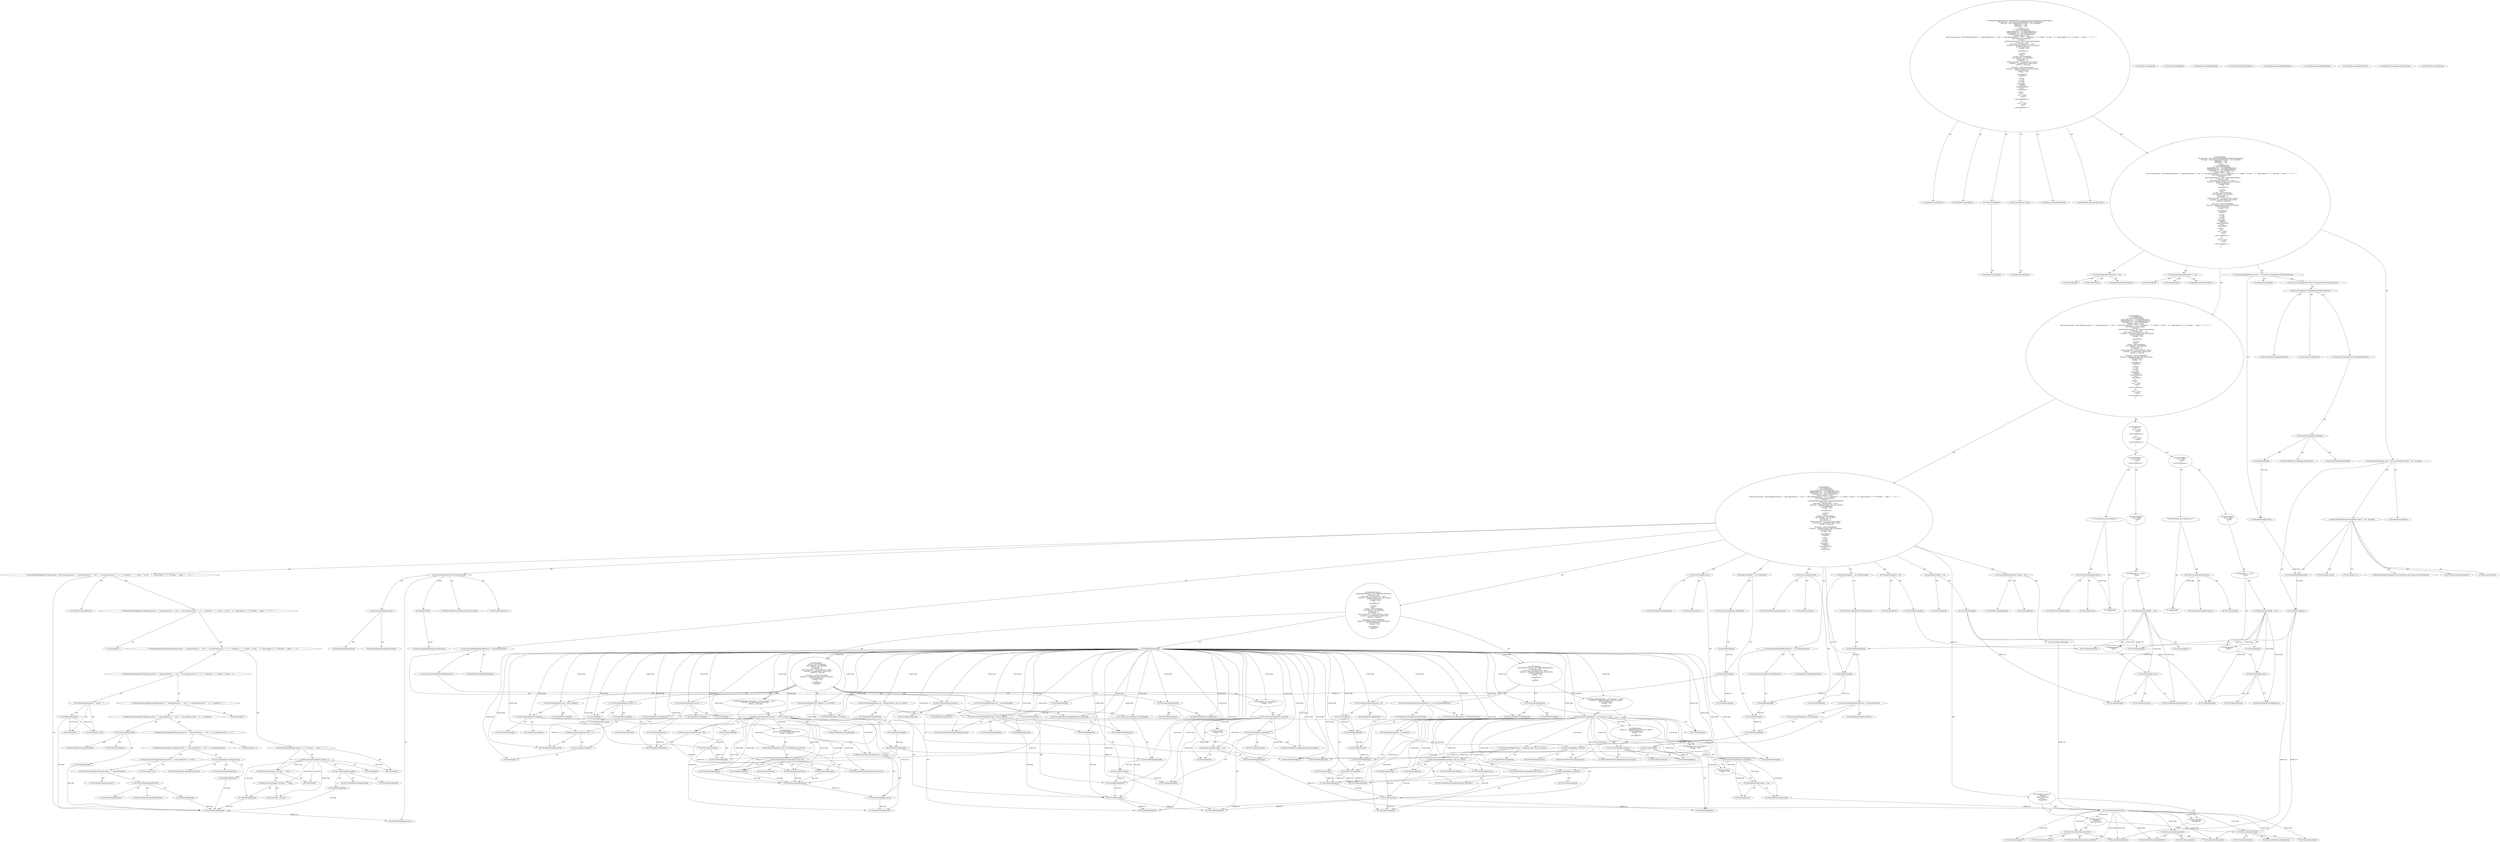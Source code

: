 digraph "doReplace#?,File,int" {
0 [label="2:CtTypeReferenceImpl@void" shape=ellipse]
1 [label="2:CtVirtualElement@doReplace" shape=ellipse]
2 [label="2:CtParameterImpl@File f" shape=ellipse]
3 [label="2:CtTypeReferenceImpl@File" shape=ellipse]
4 [label="2:CtParameterImpl@int options" shape=ellipse]
5 [label="2:CtTypeReferenceImpl@int" shape=ellipse]
6 [label="2:CtTypeReferenceImpl@IOException" shape=ellipse]
7 [label="2:CtTypeReferenceImpl@TaskException" shape=ellipse]
8 [label="3:CtTypeReferenceImpl@File" shape=ellipse]
9 [label="3:CtTypeReferenceImpl@File" shape=ellipse]
10 [label="3:CtExecutableReferenceImpl@getParent()" shape=ellipse]
11 [label="3:CtVirtualElement@getParent" shape=ellipse]
12 [label="3:CtTypeReferenceImpl@File" shape=ellipse]
13 [label="3:CtExecutableReferenceImpl@getAbsolutePath()" shape=ellipse]
14 [label="3:CtVirtualElement@getAbsolutePath" shape=ellipse]
15 [label="3:CtVariableReadImpl@f" shape=ellipse]
16 [label="3:CtInvocationImpl@f.getAbsolutePath()" shape=ellipse]
17 [label="3:CtConstructorCallImpl@new File(f.getAbsolutePath())" shape=ellipse]
18 [label="3:CtInvocationImpl@new File(f.getAbsolutePath()).getParent()" shape=ellipse]
19 [label="3:CtConstructorCallImpl@new File(new File(f.getAbsolutePath()).getParent())" shape=ellipse]
20 [label="3:CtVirtualElement@parentDir" shape=ellipse]
21 [label="3:CtLocalVariableImpl@File parentDir = new File(new File(f.getAbsolutePath()).getParent())" shape=ellipse]
22 [label="4:CtTypeReferenceImpl@File" shape=ellipse]
23 [label="4:CtExecutableReferenceImpl@createTempFile(java.lang.String,java.lang.String,File)" shape=ellipse]
24 [label="4:CtVirtualElement@createTempFile" shape=ellipse]
25 [label="4:CtTypeAccessImpl@File" shape=ellipse]
26 [label="4:CtLiteralImpl@\"replace\"" shape=ellipse]
27 [label="4:CtLiteralImpl@\".txt\"" shape=ellipse]
28 [label="4:CtVariableReadImpl@parentDir" shape=ellipse]
29 [label="4:CtInvocationImpl@File.createTempFile(\"replace\", \".txt\", parentDir)" shape=ellipse]
30 [label="4:CtVirtualElement@temp" shape=ellipse]
31 [label="4:CtLocalVariableImpl@File temp = File.createTempFile(\"replace\", \".txt\", parentDir)" shape=ellipse]
32 [label="5:CtTypeReferenceImpl@FileReader" shape=ellipse]
33 [label="5:CtLiteralImpl@null" shape=ellipse]
34 [label="5:CtVirtualElement@r" shape=ellipse]
35 [label="5:CtLocalVariableImpl@FileReader r = null" shape=ellipse]
36 [label="6:CtTypeReferenceImpl@FileWriter" shape=ellipse]
37 [label="6:CtLiteralImpl@null" shape=ellipse]
38 [label="6:CtVirtualElement@w" shape=ellipse]
39 [label="6:CtLocalVariableImpl@FileWriter w = null" shape=ellipse]
40 [label="8:CtVariableWriteImpl@r" shape=ellipse]
41 [label="8:CtTypeReferenceImpl@FileReader" shape=ellipse]
42 [label="8:CtVariableReadImpl@f" shape=ellipse]
43 [label="8:CtConstructorCallImpl@new FileReader(f)" shape=ellipse]
44 [label="8:CtAssignmentImpl@r = new FileReader(f)" shape=ellipse]
45 [label="9:CtVariableWriteImpl@w" shape=ellipse]
46 [label="9:CtTypeReferenceImpl@FileWriter" shape=ellipse]
47 [label="9:CtVariableReadImpl@temp" shape=ellipse]
48 [label="9:CtConstructorCallImpl@new FileWriter(temp)" shape=ellipse]
49 [label="9:CtAssignmentImpl@w = new FileWriter(temp)" shape=ellipse]
50 [label="10:CtTypeReferenceImpl@BufferedReader" shape=ellipse]
51 [label="10:CtTypeReferenceImpl@BufferedReader" shape=ellipse]
52 [label="10:CtVariableReadImpl@r" shape=ellipse]
53 [label="10:CtConstructorCallImpl@new BufferedReader(r)" shape=ellipse]
54 [label="10:CtVirtualElement@br" shape=ellipse]
55 [label="10:CtLocalVariableImpl@BufferedReader br = new BufferedReader(r)" shape=ellipse]
56 [label="11:CtTypeReferenceImpl@BufferedWriter" shape=ellipse]
57 [label="11:CtTypeReferenceImpl@BufferedWriter" shape=ellipse]
58 [label="11:CtVariableReadImpl@w" shape=ellipse]
59 [label="11:CtConstructorCallImpl@new BufferedWriter(w)" shape=ellipse]
60 [label="11:CtVirtualElement@bw" shape=ellipse]
61 [label="11:CtLocalVariableImpl@BufferedWriter bw = new BufferedWriter(w)" shape=ellipse]
62 [label="12:CtTypeReferenceImpl@PrintWriter" shape=ellipse]
63 [label="12:CtTypeReferenceImpl@PrintWriter" shape=ellipse]
64 [label="12:CtVariableReadImpl@bw" shape=ellipse]
65 [label="12:CtConstructorCallImpl@new PrintWriter(bw)" shape=ellipse]
66 [label="12:CtVirtualElement@pw" shape=ellipse]
67 [label="12:CtLocalVariableImpl@PrintWriter pw = new PrintWriter(bw)" shape=ellipse]
68 [label="13:CtTypeReferenceImpl@boolean" shape=ellipse]
69 [label="13:CtLiteralImpl@false" shape=ellipse]
70 [label="13:CtVirtualElement@changes" shape=ellipse]
71 [label="13:CtLocalVariableImpl@boolean changes = false" shape=ellipse]
72 [label="14:CtTypeReferenceImpl@String" shape=ellipse]
73 [label="15:CtLiteralImpl@\"Replacing pattern '\"" shape=ellipse]
74 [label="15:CtExecutableReferenceImpl@getPattern()" shape=ellipse]
75 [label="15:CtVirtualElement@getPattern" shape=ellipse]
76 [label="15:CtFieldReadImpl@regex" shape=ellipse]
77 [label="15:CtInvocationImpl@regex.getPattern()" shape=ellipse]
78 [label="15:CtBinaryOperatorImpl@(\"Replacing pattern '\" + regex.getPattern())" shape=ellipse]
79 [label="15:CtLiteralImpl@\"' with '\"" shape=ellipse]
80 [label="15:CtBinaryOperatorImpl@((\"Replacing pattern '\" + regex.getPattern()) + \"' with '\")" shape=ellipse]
81 [label="15:CtExecutableReferenceImpl@getExpression()" shape=ellipse]
82 [label="15:CtVirtualElement@getExpression" shape=ellipse]
83 [label="15:CtFieldReadImpl@subs" shape=ellipse]
84 [label="15:CtInvocationImpl@subs.getExpression()" shape=ellipse]
85 [label="15:CtBinaryOperatorImpl@(((\"Replacing pattern '\" + regex.getPattern()) + \"' with '\") + subs.getExpression())" shape=ellipse]
86 [label="16:CtLiteralImpl@\"' in '\"" shape=ellipse]
87 [label="15:CtBinaryOperatorImpl@((((\"Replacing pattern '\" + regex.getPattern()) + \"' with '\") + subs.getExpression()) + \"' in '\")" shape=ellipse]
88 [label="17:CtExecutableReferenceImpl@getPath()" shape=ellipse]
89 [label="17:CtVirtualElement@getPath" shape=ellipse]
90 [label="17:CtVariableReadImpl@f" shape=ellipse]
91 [label="17:CtInvocationImpl@f.getPath()" shape=ellipse]
92 [label="15:CtBinaryOperatorImpl@(((((\"Replacing pattern '\" + regex.getPattern()) + \"' with '\") + subs.getExpression()) + \"' in '\") + f.getPath())" shape=ellipse]
93 [label="18:CtLiteralImpl@\"'\"" shape=ellipse]
94 [label="15:CtBinaryOperatorImpl@((((((\"Replacing pattern '\" + regex.getPattern()) + \"' with '\") + subs.getExpression()) + \"' in '\") + f.getPath()) + \"'\")" shape=ellipse]
95 [label="19:CtFieldReadImpl@byline" shape=ellipse]
96 [label="19:CtLiteralImpl@\" by line\"" shape=ellipse]
97 [label="19:CtLiteralImpl@\"\"" shape=ellipse]
98 [label="19:CtConditionalImpl@(byline ? \" by line\" : \"\")" shape=ellipse]
99 [label="15:CtBinaryOperatorImpl@(((((((\"Replacing pattern '\" + regex.getPattern()) + \"' with '\") + subs.getExpression()) + \"' in '\") + f.getPath()) + \"'\") + (byline ? \" by line\" : \"\"))" shape=ellipse]
100 [label="20:CtExecutableReferenceImpl@length()" shape=ellipse]
101 [label="20:CtVirtualElement@length" shape=ellipse]
102 [label="20:CtFieldReadImpl@flags" shape=ellipse]
103 [label="20:CtInvocationImpl@flags.length()" shape=ellipse]
104 [label="20:CtLiteralImpl@0" shape=ellipse]
105 [label="20:CtBinaryOperatorImpl@flags.length() > 0" shape=ellipse]
106 [label="20:CtLiteralImpl@\" with flags: '\"" shape=ellipse]
107 [label="20:CtFieldReadImpl@flags" shape=ellipse]
108 [label="20:CtBinaryOperatorImpl@(\" with flags: '\" + flags)" shape=ellipse]
109 [label="20:CtLiteralImpl@\"'\"" shape=ellipse]
110 [label="20:CtBinaryOperatorImpl@(\" with flags: '\" + flags) + \"'\"" shape=ellipse]
111 [label="20:CtLiteralImpl@\"\"" shape=ellipse]
112 [label="20:CtConditionalImpl@(flags.length() > 0 ? (\" with flags: '\" + flags) + \"'\" : \"\")" shape=ellipse]
113 [label="15:CtBinaryOperatorImpl@((((((((\"Replacing pattern '\" + regex.getPattern()) + \"' with '\") + subs.getExpression()) + \"' in '\") + f.getPath()) + \"'\") + (byline ? \" by line\" : \"\")) + (flags.length() > 0 ? (\" with flags: '\" + flags) + \"'\" : \"\"))" shape=ellipse]
114 [label="21:CtLiteralImpl@\".\"" shape=ellipse]
115 [label="15:CtBinaryOperatorImpl@((((((((\"Replacing pattern '\" + regex.getPattern()) + \"' with '\") + subs.getExpression()) + \"' in '\") + f.getPath()) + \"'\") + (byline ? \" by line\" : \"\")) + (flags.length() > 0 ? (\" with flags: '\" + flags) + \"'\" : \"\")) + \".\"" shape=ellipse]
116 [label="14:CtVirtualElement@message" shape=ellipse]
117 [label="14:CtLocalVariableImpl@final String message = ((((((((\"Replacing pattern '\" + regex.getPattern()) + \"' with '\") + subs.getExpression()) + \"' in '\") + f.getPath()) + \"'\") + (byline ? \" by line\" : \"\")) + (flags.length() > 0 ? (\" with flags: '\" + flags) + \"'\" : \"\")) + \".\"" shape=ellipse]
118 [label="22:CtExecutableReferenceImpl@warn(java.lang.String)" shape=ellipse]
119 [label="22:CtVirtualElement@warn" shape=ellipse]
120 [label="22:CtExecutableReferenceImpl@getContext()" shape=ellipse]
121 [label="22:CtVirtualElement@getContext" shape=ellipse]
122 [label="22:CtInvocationImpl@getContext()" shape=ellipse]
123 [label="22:CtVariableReadImpl@message" shape=ellipse]
124 [label="22:CtInvocationImpl@getContext().warn(message)" shape=ellipse]
125 [label="23:CtFieldReadImpl@byline" shape=ellipse]
126 [label="24:CtTypeReferenceImpl@LineNumberReader" shape=ellipse]
127 [label="24:CtTypeReferenceImpl@LineNumberReader" shape=ellipse]
128 [label="24:CtVariableReadImpl@br" shape=ellipse]
129 [label="24:CtConstructorCallImpl@new LineNumberReader(br)" shape=ellipse]
130 [label="24:CtVirtualElement@lnr" shape=ellipse]
131 [label="24:CtLocalVariableImpl@LineNumberReader lnr = new LineNumberReader(br)" shape=ellipse]
132 [label="25:CtTypeReferenceImpl@String" shape=ellipse]
133 [label="25:CtLiteralImpl@null" shape=ellipse]
134 [label="25:CtVirtualElement@line" shape=ellipse]
135 [label="25:CtLocalVariableImpl@String line = null" shape=ellipse]
136 [label="26:CtVariableWriteImpl@line" shape=ellipse]
137 [label="26:CtExecutableReferenceImpl@readLine()" shape=ellipse]
138 [label="26:CtVirtualElement@readLine" shape=ellipse]
139 [label="26:CtVariableReadImpl@lnr" shape=ellipse]
140 [label="26:CtInvocationImpl@lnr.readLine()" shape=ellipse]
141 [label="26:CtAssignmentImpl@(line = lnr.readLine())" shape=ellipse]
142 [label="26:CtLiteralImpl@null" shape=ellipse]
143 [label="26:CtBinaryOperatorImpl@(line = lnr.readLine()) != null" shape=ellipse]
144 [label="27:CtTypeReferenceImpl@String" shape=ellipse]
145 [label="27:CtExecutableReferenceImpl@doReplace(File,int)" shape=ellipse]
146 [label="27:CtVirtualElement@doReplace" shape=ellipse]
147 [label="27:CtFieldReadImpl@regex" shape=ellipse]
148 [label="27:CtFieldReadImpl@subs" shape=ellipse]
149 [label="27:CtVariableReadImpl@line" shape=ellipse]
150 [label="27:CtVariableReadImpl@options" shape=ellipse]
151 [label="27:CtInvocationImpl@doReplace(regex, subs, line, options)" shape=ellipse]
152 [label="27:CtVirtualElement@res" shape=ellipse]
153 [label="27:CtLocalVariableImpl@String res = doReplace(regex, subs, line, options)" shape=ellipse]
154 [label="28:CtExecutableReferenceImpl@equals(java.lang.Object)" shape=ellipse]
155 [label="28:CtVirtualElement@equals" shape=ellipse]
156 [label="28:CtVariableReadImpl@res" shape=ellipse]
157 [label="28:CtVariableReadImpl@line" shape=ellipse]
158 [label="28:CtInvocationImpl@res.equals(line)" shape=ellipse]
159 [label="28:CtUnaryOperatorImpl@!res.equals(line)" shape=ellipse]
160 [label="29:CtVariableWriteImpl@changes" shape=ellipse]
161 [label="29:CtLiteralImpl@true" shape=ellipse]
162 [label="29:CtAssignmentImpl@changes = true" shape=ellipse]
163 [label="28:CtBlockImpl@\{
    changes = true;
\}" shape=ellipse]
164 [label="28:CtIfImpl@if (!res.equals(line)) \{
    changes = true;
\}" shape=ellipse]
165 [label="31:CtExecutableReferenceImpl@println(java.lang.String)" shape=ellipse]
166 [label="31:CtVirtualElement@println" shape=ellipse]
167 [label="31:CtVariableReadImpl@pw" shape=ellipse]
168 [label="31:CtVariableReadImpl@res" shape=ellipse]
169 [label="31:CtInvocationImpl@pw.println(res)" shape=ellipse]
170 [label="26:CtBlockImpl@\{
    String res = doReplace(regex, subs, line, options);
    if (!res.equals(line)) \{
        changes = true;
    \}
    pw.println(res);
\}" shape=ellipse]
171 [label="26:CtWhileImpl@while ((line = lnr.readLine()) != null) \{
    String res = doReplace(regex, subs, line, options);
    if (!res.equals(line)) \{
        changes = true;
    \}
    pw.println(res);
\} " shape=ellipse]
172 [label="33:CtExecutableReferenceImpl@flush()" shape=ellipse]
173 [label="33:CtVirtualElement@flush" shape=ellipse]
174 [label="33:CtVariableReadImpl@pw" shape=ellipse]
175 [label="33:CtInvocationImpl@pw.flush()" shape=ellipse]
176 [label="23:CtBlockImpl@\{
    LineNumberReader lnr = new LineNumberReader(br);
    String line = null;
    while ((line = lnr.readLine()) != null) \{
        String res = doReplace(regex, subs, line, options);
        if (!res.equals(line)) \{
            changes = true;
        \}
        pw.println(res);
    \} 
    pw.flush();
\}" shape=ellipse]
177 [label="35:CtTypeReferenceImpl@int" shape=ellipse]
178 [label="35:CtExecutableReferenceImpl@length()" shape=ellipse]
179 [label="35:CtVirtualElement@length" shape=ellipse]
180 [label="35:CtVariableReadImpl@f" shape=ellipse]
181 [label="35:CtInvocationImpl@((int) (f.length()))" shape=ellipse]
182 [label="35:CtTypeReferenceImpl@int" shape=ellipse]
183 [label="35:CtVirtualElement@flen" shape=ellipse]
184 [label="35:CtLocalVariableImpl@int flen = ((int) (f.length()))" shape=ellipse]
185 [label="36:CtVirtualElement@char[]" shape=ellipse]
186 [label="36:CtArrayTypeReferenceImpl@char[]" shape=ellipse]
187 [label="36:CtNewArrayImpl@new char[flen]" shape=ellipse]
188 [label="36:CtVariableReadImpl@flen" shape=ellipse]
189 [label="36:CtVirtualElement@tmpBuf" shape=ellipse]
190 [label="36:CtLocalVariableImpl@char tmpBuf[] = new char[flen]" shape=ellipse]
191 [label="37:CtTypeReferenceImpl@int" shape=ellipse]
192 [label="37:CtLiteralImpl@0" shape=ellipse]
193 [label="37:CtVirtualElement@numread" shape=ellipse]
194 [label="37:CtLocalVariableImpl@int numread = 0" shape=ellipse]
195 [label="38:CtTypeReferenceImpl@int" shape=ellipse]
196 [label="38:CtLiteralImpl@0" shape=ellipse]
197 [label="38:CtVirtualElement@totread" shape=ellipse]
198 [label="38:CtLocalVariableImpl@int totread = 0" shape=ellipse]
199 [label="39:CtVariableReadImpl@numread" shape=ellipse]
200 [label="39:CtLiteralImpl@1" shape=ellipse]
201 [label="39:CtUnaryOperatorImpl@(-1)" shape=ellipse]
202 [label="39:CtBinaryOperatorImpl@(numread != (-1))" shape=ellipse]
203 [label="39:CtVariableReadImpl@totread" shape=ellipse]
204 [label="39:CtVariableReadImpl@flen" shape=ellipse]
205 [label="39:CtBinaryOperatorImpl@(totread < flen)" shape=ellipse]
206 [label="39:CtBinaryOperatorImpl@(numread != (-1)) && (totread < flen)" shape=ellipse]
207 [label="40:CtVariableWriteImpl@numread" shape=ellipse]
208 [label="40:CtExecutableReferenceImpl@read(char[],int,int)" shape=ellipse]
209 [label="40:CtVirtualElement@read" shape=ellipse]
210 [label="40:CtVariableReadImpl@br" shape=ellipse]
211 [label="40:CtVariableReadImpl@tmpBuf" shape=ellipse]
212 [label="40:CtVariableReadImpl@totread" shape=ellipse]
213 [label="40:CtVariableReadImpl@flen" shape=ellipse]
214 [label="40:CtInvocationImpl@br.read(tmpBuf, totread, flen)" shape=ellipse]
215 [label="40:CtAssignmentImpl@numread = br.read(tmpBuf, totread, flen)" shape=ellipse]
216 [label="41:CtVariableWriteImpl@totread" shape=ellipse]
217 [label="41:CtVariableReadImpl@numread" shape=ellipse]
218 [label="41:CtOperatorAssignmentImpl@totread += numread" shape=ellipse]
219 [label="39:CtBlockImpl@\{
    numread = br.read(tmpBuf, totread, flen);
    totread += numread;
\}" shape=ellipse]
220 [label="39:CtWhileImpl@while ((numread != (-1)) && (totread < flen)) \{
    numread = br.read(tmpBuf, totread, flen);
    totread += numread;
\} " shape=ellipse]
221 [label="43:CtTypeReferenceImpl@String" shape=ellipse]
222 [label="43:CtTypeReferenceImpl@String" shape=ellipse]
223 [label="43:CtVariableReadImpl@tmpBuf" shape=ellipse]
224 [label="43:CtConstructorCallImpl@new String(tmpBuf)" shape=ellipse]
225 [label="43:CtVirtualElement@buf" shape=ellipse]
226 [label="43:CtLocalVariableImpl@String buf = new String(tmpBuf)" shape=ellipse]
227 [label="44:CtTypeReferenceImpl@String" shape=ellipse]
228 [label="44:CtExecutableReferenceImpl@doReplace(File,int)" shape=ellipse]
229 [label="44:CtVirtualElement@doReplace" shape=ellipse]
230 [label="44:CtFieldReadImpl@regex" shape=ellipse]
231 [label="44:CtFieldReadImpl@subs" shape=ellipse]
232 [label="44:CtVariableReadImpl@buf" shape=ellipse]
233 [label="44:CtVariableReadImpl@options" shape=ellipse]
234 [label="44:CtInvocationImpl@doReplace(regex, subs, buf, options)" shape=ellipse]
235 [label="44:CtVirtualElement@res" shape=ellipse]
236 [label="44:CtLocalVariableImpl@String res = doReplace(regex, subs, buf, options)" shape=ellipse]
237 [label="45:CtExecutableReferenceImpl@equals(java.lang.Object)" shape=ellipse]
238 [label="45:CtVirtualElement@equals" shape=ellipse]
239 [label="45:CtVariableReadImpl@res" shape=ellipse]
240 [label="45:CtVariableReadImpl@buf" shape=ellipse]
241 [label="45:CtInvocationImpl@res.equals(buf)" shape=ellipse]
242 [label="45:CtUnaryOperatorImpl@!res.equals(buf)" shape=ellipse]
243 [label="46:CtVariableWriteImpl@changes" shape=ellipse]
244 [label="46:CtLiteralImpl@true" shape=ellipse]
245 [label="46:CtAssignmentImpl@changes = true" shape=ellipse]
246 [label="45:CtBlockImpl@\{
    changes = true;
\}" shape=ellipse]
247 [label="45:CtIfImpl@if (!res.equals(buf)) \{
    changes = true;
\}" shape=ellipse]
248 [label="48:CtExecutableReferenceImpl@println(java.lang.String)" shape=ellipse]
249 [label="48:CtVirtualElement@println" shape=ellipse]
250 [label="48:CtVariableReadImpl@pw" shape=ellipse]
251 [label="48:CtVariableReadImpl@res" shape=ellipse]
252 [label="48:CtInvocationImpl@pw.println(res)" shape=ellipse]
253 [label="49:CtExecutableReferenceImpl@flush()" shape=ellipse]
254 [label="49:CtVirtualElement@flush" shape=ellipse]
255 [label="49:CtVariableReadImpl@pw" shape=ellipse]
256 [label="49:CtInvocationImpl@pw.flush()" shape=ellipse]
257 [label="34:CtBlockImpl@\{
    int flen = ((int) (f.length()));
    char tmpBuf[] = new char[flen];
    int numread = 0;
    int totread = 0;
    while ((numread != (-1)) && (totread < flen)) \{
        numread = br.read(tmpBuf, totread, flen);
        totread += numread;
    \} 
    String buf = new String(tmpBuf);
    String res = doReplace(regex, subs, buf, options);
    if (!res.equals(buf)) \{
        changes = true;
    \}
    pw.println(res);
    pw.flush();
\}" shape=ellipse]
258 [label="23:CtIfImpl@if (byline) \{
    LineNumberReader lnr = new LineNumberReader(br);
    String line = null;
    while ((line = lnr.readLine()) != null) \{
        String res = doReplace(regex, subs, line, options);
        if (!res.equals(line)) \{
            changes = true;
        \}
        pw.println(res);
    \} 
    pw.flush();
\} else \{
    int flen = ((int) (f.length()));
    char tmpBuf[] = new char[flen];
    int numread = 0;
    int totread = 0;
    while ((numread != (-1)) && (totread < flen)) \{
        numread = br.read(tmpBuf, totread, flen);
        totread += numread;
    \} 
    String buf = new String(tmpBuf);
    String res = doReplace(regex, subs, buf, options);
    if (!res.equals(buf)) \{
        changes = true;
    \}
    pw.println(res);
    pw.flush();
\}" shape=ellipse]
259 [label="51:CtExecutableReferenceImpl@close()" shape=ellipse]
260 [label="51:CtVirtualElement@close" shape=ellipse]
261 [label="51:CtVariableReadImpl@r" shape=ellipse]
262 [label="51:CtInvocationImpl@r.close()" shape=ellipse]
263 [label="52:CtVariableWriteImpl@r" shape=ellipse]
264 [label="52:CtLiteralImpl@null" shape=ellipse]
265 [label="52:CtAssignmentImpl@r = null" shape=ellipse]
266 [label="53:CtExecutableReferenceImpl@close()" shape=ellipse]
267 [label="53:CtVirtualElement@close" shape=ellipse]
268 [label="53:CtVariableReadImpl@w" shape=ellipse]
269 [label="53:CtInvocationImpl@w.close()" shape=ellipse]
270 [label="54:CtVariableWriteImpl@w" shape=ellipse]
271 [label="54:CtLiteralImpl@null" shape=ellipse]
272 [label="54:CtAssignmentImpl@w = null" shape=ellipse]
273 [label="55:CtVariableReadImpl@changes" shape=ellipse]
274 [label="56:CtExecutableReferenceImpl@delete()" shape=ellipse]
275 [label="56:CtVirtualElement@delete" shape=ellipse]
276 [label="56:CtVariableReadImpl@f" shape=ellipse]
277 [label="56:CtInvocationImpl@f.delete()" shape=ellipse]
278 [label="57:CtExecutableReferenceImpl@renameTo(File)" shape=ellipse]
279 [label="57:CtVirtualElement@renameTo" shape=ellipse]
280 [label="57:CtVariableReadImpl@temp" shape=ellipse]
281 [label="57:CtVariableReadImpl@f" shape=ellipse]
282 [label="57:CtInvocationImpl@temp.renameTo(f)" shape=ellipse]
283 [label="55:CtBlockImpl@\{
    f.delete();
    temp.renameTo(f);
\}" shape=ellipse]
284 [label="59:CtExecutableReferenceImpl@delete()" shape=ellipse]
285 [label="59:CtVirtualElement@delete" shape=ellipse]
286 [label="59:CtVariableReadImpl@temp" shape=ellipse]
287 [label="59:CtInvocationImpl@temp.delete()" shape=ellipse]
288 [label="58:CtBlockImpl@\{
    temp.delete();
\}" shape=ellipse]
289 [label="55:CtIfImpl@if (changes) \{
    f.delete();
    temp.renameTo(f);
\} else \{
    temp.delete();
\}" shape=ellipse]
290 [label="7:CtBlockImpl@\{
    r = new FileReader(f);
    w = new FileWriter(temp);
    BufferedReader br = new BufferedReader(r);
    BufferedWriter bw = new BufferedWriter(w);
    PrintWriter pw = new PrintWriter(bw);
    boolean changes = false;
    final String message = ((((((((\"Replacing pattern '\" + regex.getPattern()) + \"' with '\") + subs.getExpression()) + \"' in '\") + f.getPath()) + \"'\") + (byline ? \" by line\" : \"\")) + (flags.length() > 0 ? (\" with flags: '\" + flags) + \"'\" : \"\")) + \".\";
    getContext().warn(message);
    if (byline) \{
        LineNumberReader lnr = new LineNumberReader(br);
        String line = null;
        while ((line = lnr.readLine()) != null) \{
            String res = doReplace(regex, subs, line, options);
            if (!res.equals(line)) \{
                changes = true;
            \}
            pw.println(res);
        \} 
        pw.flush();
    \} else \{
        int flen = ((int) (f.length()));
        char tmpBuf[] = new char[flen];
        int numread = 0;
        int totread = 0;
        while ((numread != (-1)) && (totread < flen)) \{
            numread = br.read(tmpBuf, totread, flen);
            totread += numread;
        \} 
        String buf = new String(tmpBuf);
        String res = doReplace(regex, subs, buf, options);
        if (!res.equals(buf)) \{
            changes = true;
        \}
        pw.println(res);
        pw.flush();
    \}
    r.close();
    r = null;
    w.close();
    w = null;
    if (changes) \{
        f.delete();
        temp.renameTo(f);
    \} else \{
        temp.delete();
    \}
\}" shape=ellipse]
291 [label="63:CtVariableReadImpl@r" shape=ellipse]
292 [label="63:CtLiteralImpl@null" shape=ellipse]
293 [label="63:CtBinaryOperatorImpl@r != null" shape=ellipse]
294 [label="64:CtExecutableReferenceImpl@close()" shape=ellipse]
295 [label="64:CtVirtualElement@close" shape=ellipse]
296 [label="64:CtVariableReadImpl@r" shape=ellipse]
297 [label="64:CtInvocationImpl@r.close()" shape=ellipse]
298 [label="63:CtBlockImpl@\{
    r.close();
\}" shape=ellipse]
299 [label="63:CtIfImpl@if (r != null) \{
    r.close();
\}" shape=ellipse]
300 [label="62:CtBlockImpl@\{
    if (r != null) \{
        r.close();
    \}
\}" shape=ellipse]
301 [label="66:CtVirtualElement@e" shape=ellipse]
302 [label="66:CtTypeReferenceImpl@Exception" shape=ellipse]
303 [label="66:CtCatchVariableImpl@Exception e" shape=ellipse]
304 [label="66:CtBlockImpl@\{
\}" shape=ellipse]
305 [label="66:CtCatchImpl@ catch (Exception e) \{
\}" shape=ellipse]
306 [label="62:CtTryImpl@try \{
    if (r != null) \{
        r.close();
    \}
\} catch (Exception e) \{
\}" shape=ellipse]
307 [label="69:CtVariableReadImpl@w" shape=ellipse]
308 [label="69:CtLiteralImpl@null" shape=ellipse]
309 [label="69:CtBinaryOperatorImpl@w != null" shape=ellipse]
310 [label="70:CtExecutableReferenceImpl@close()" shape=ellipse]
311 [label="70:CtVirtualElement@close" shape=ellipse]
312 [label="70:CtVariableReadImpl@r" shape=ellipse]
313 [label="70:CtInvocationImpl@r.close()" shape=ellipse]
314 [label="69:CtBlockImpl@\{
    r.close();
\}" shape=ellipse]
315 [label="69:CtIfImpl@if (w != null) \{
    r.close();
\}" shape=ellipse]
316 [label="68:CtBlockImpl@\{
    if (w != null) \{
        r.close();
    \}
\}" shape=ellipse]
317 [label="72:CtVirtualElement@e" shape=ellipse]
318 [label="72:CtTypeReferenceImpl@Exception" shape=ellipse]
319 [label="72:CtCatchVariableImpl@Exception e" shape=ellipse]
320 [label="72:CtBlockImpl@\{
\}" shape=ellipse]
321 [label="72:CtCatchImpl@ catch (Exception e) \{
\}" shape=ellipse]
322 [label="68:CtTryImpl@try \{
    if (w != null) \{
        r.close();
    \}
\} catch (Exception e) \{
\}" shape=ellipse]
323 [label="61:CtBlockImpl@\{
    try \{
        if (r != null) \{
            r.close();
        \}
    \} catch (Exception e) \{
    \}
    try \{
        if (w != null) \{
            r.close();
        \}
    \} catch (Exception e) \{
    \}
\}" shape=ellipse]
324 [label="7:CtTryImpl@try \{
    r = new FileReader(f);
    w = new FileWriter(temp);
    BufferedReader br = new BufferedReader(r);
    BufferedWriter bw = new BufferedWriter(w);
    PrintWriter pw = new PrintWriter(bw);
    boolean changes = false;
    final String message = ((((((((\"Replacing pattern '\" + regex.getPattern()) + \"' with '\") + subs.getExpression()) + \"' in '\") + f.getPath()) + \"'\") + (byline ? \" by line\" : \"\")) + (flags.length() > 0 ? (\" with flags: '\" + flags) + \"'\" : \"\")) + \".\";
    getContext().warn(message);
    if (byline) \{
        LineNumberReader lnr = new LineNumberReader(br);
        String line = null;
        while ((line = lnr.readLine()) != null) \{
            String res = doReplace(regex, subs, line, options);
            if (!res.equals(line)) \{
                changes = true;
            \}
            pw.println(res);
        \} 
        pw.flush();
    \} else \{
        int flen = ((int) (f.length()));
        char tmpBuf[] = new char[flen];
        int numread = 0;
        int totread = 0;
        while ((numread != (-1)) && (totread < flen)) \{
            numread = br.read(tmpBuf, totread, flen);
            totread += numread;
        \} 
        String buf = new String(tmpBuf);
        String res = doReplace(regex, subs, buf, options);
        if (!res.equals(buf)) \{
            changes = true;
        \}
        pw.println(res);
        pw.flush();
    \}
    r.close();
    r = null;
    w.close();
    w = null;
    if (changes) \{
        f.delete();
        temp.renameTo(f);
    \} else \{
        temp.delete();
    \}
\} finally \{
    try \{
        if (r != null) \{
            r.close();
        \}
    \} catch (Exception e) \{
    \}
    try \{
        if (w != null) \{
            r.close();
        \}
    \} catch (Exception e) \{
    \}
\}" shape=ellipse]
325 [label="2:CtBlockImpl@\{
    File parentDir = new File(new File(f.getAbsolutePath()).getParent());
    File temp = File.createTempFile(\"replace\", \".txt\", parentDir);
    FileReader r = null;
    FileWriter w = null;
    try \{
        r = new FileReader(f);
        w = new FileWriter(temp);
        BufferedReader br = new BufferedReader(r);
        BufferedWriter bw = new BufferedWriter(w);
        PrintWriter pw = new PrintWriter(bw);
        boolean changes = false;
        final String message = ((((((((\"Replacing pattern '\" + regex.getPattern()) + \"' with '\") + subs.getExpression()) + \"' in '\") + f.getPath()) + \"'\") + (byline ? \" by line\" : \"\")) + (flags.length() > 0 ? (\" with flags: '\" + flags) + \"'\" : \"\")) + \".\";
        getContext().warn(message);
        if (byline) \{
            LineNumberReader lnr = new LineNumberReader(br);
            String line = null;
            while ((line = lnr.readLine()) != null) \{
                String res = doReplace(regex, subs, line, options);
                if (!res.equals(line)) \{
                    changes = true;
                \}
                pw.println(res);
            \} 
            pw.flush();
        \} else \{
            int flen = ((int) (f.length()));
            char tmpBuf[] = new char[flen];
            int numread = 0;
            int totread = 0;
            while ((numread != (-1)) && (totread < flen)) \{
                numread = br.read(tmpBuf, totread, flen);
                totread += numread;
            \} 
            String buf = new String(tmpBuf);
            String res = doReplace(regex, subs, buf, options);
            if (!res.equals(buf)) \{
                changes = true;
            \}
            pw.println(res);
            pw.flush();
        \}
        r.close();
        r = null;
        w.close();
        w = null;
        if (changes) \{
            f.delete();
            temp.renameTo(f);
        \} else \{
            temp.delete();
        \}
    \} finally \{
        try \{
            if (r != null) \{
                r.close();
            \}
        \} catch (Exception e) \{
        \}
        try \{
            if (w != null) \{
                r.close();
            \}
        \} catch (Exception e) \{
        \}
    \}
\}" shape=ellipse]
326 [label="2:CtMethodImpl@protected void doReplace(File f, int options) throws IOException, TaskException \{
    File parentDir = new File(new File(f.getAbsolutePath()).getParent());
    File temp = File.createTempFile(\"replace\", \".txt\", parentDir);
    FileReader r = null;
    FileWriter w = null;
    try \{
        r = new FileReader(f);
        w = new FileWriter(temp);
        BufferedReader br = new BufferedReader(r);
        BufferedWriter bw = new BufferedWriter(w);
        PrintWriter pw = new PrintWriter(bw);
        boolean changes = false;
        final String message = ((((((((\"Replacing pattern '\" + regex.getPattern()) + \"' with '\") + subs.getExpression()) + \"' in '\") + f.getPath()) + \"'\") + (byline ? \" by line\" : \"\")) + (flags.length() > 0 ? (\" with flags: '\" + flags) + \"'\" : \"\")) + \".\";
        getContext().warn(message);
        if (byline) \{
            LineNumberReader lnr = new LineNumberReader(br);
            String line = null;
            while ((line = lnr.readLine()) != null) \{
                String res = doReplace(regex, subs, line, options);
                if (!res.equals(line)) \{
                    changes = true;
                \}
                pw.println(res);
            \} 
            pw.flush();
        \} else \{
            int flen = ((int) (f.length()));
            char tmpBuf[] = new char[flen];
            int numread = 0;
            int totread = 0;
            while ((numread != (-1)) && (totread < flen)) \{
                numread = br.read(tmpBuf, totread, flen);
                totread += numread;
            \} 
            String buf = new String(tmpBuf);
            String res = doReplace(regex, subs, buf, options);
            if (!res.equals(buf)) \{
                changes = true;
            \}
            pw.println(res);
            pw.flush();
        \}
        r.close();
        r = null;
        w.close();
        w = null;
        if (changes) \{
            f.delete();
            temp.renameTo(f);
        \} else \{
            temp.delete();
        \}
    \} finally \{
        try \{
            if (r != null) \{
                r.close();
            \}
        \} catch (Exception e) \{
        \}
        try \{
            if (w != null) \{
                r.close();
            \}
        \} catch (Exception e) \{
        \}
    \}
\}" shape=ellipse]
327 [label="22:Update@UPDATE" shape=ellipse]
328 [label="22:CtInvocationImpl@getContext().info(message)" shape=ellipse]
2 -> 3 [label="AST"];
4 -> 5 [label="AST"];
15 -> 20 [label="Data Dep"];
16 -> 14 [label="AST"];
16 -> 15 [label="AST"];
16 -> 13 [label="AST"];
17 -> 16 [label="AST"];
18 -> 11 [label="AST"];
18 -> 17 [label="AST"];
18 -> 10 [label="AST"];
19 -> 18 [label="AST"];
20 -> 28 [label="Define-Use"];
21 -> 20 [label="AST"];
21 -> 8 [label="AST"];
21 -> 19 [label="AST"];
28 -> 30 [label="Data Dep"];
29 -> 24 [label="AST"];
29 -> 25 [label="AST"];
29 -> 23 [label="AST"];
29 -> 26 [label="AST"];
29 -> 27 [label="AST"];
29 -> 28 [label="AST"];
30 -> 47 [label="Define-Use"];
30 -> 280 [label="Define-Use"];
30 -> 286 [label="Define-Use"];
31 -> 30 [label="AST"];
31 -> 22 [label="AST"];
31 -> 29 [label="AST"];
35 -> 34 [label="AST"];
35 -> 32 [label="AST"];
35 -> 33 [label="AST"];
39 -> 38 [label="AST"];
39 -> 36 [label="AST"];
39 -> 37 [label="AST"];
40 -> 52 [label="Define-Use"];
40 -> 261 [label="Define-Use"];
42 -> 40 [label="Data Dep"];
43 -> 42 [label="AST"];
44 -> 40 [label="AST"];
44 -> 43 [label="AST"];
45 -> 58 [label="Define-Use"];
45 -> 268 [label="Define-Use"];
47 -> 45 [label="Data Dep"];
48 -> 47 [label="AST"];
49 -> 45 [label="AST"];
49 -> 48 [label="AST"];
52 -> 54 [label="Data Dep"];
53 -> 52 [label="AST"];
54 -> 128 [label="Define-Use"];
54 -> 210 [label="Define-Use"];
55 -> 54 [label="AST"];
55 -> 50 [label="AST"];
55 -> 53 [label="AST"];
58 -> 60 [label="Data Dep"];
59 -> 58 [label="AST"];
60 -> 64 [label="Define-Use"];
61 -> 60 [label="AST"];
61 -> 56 [label="AST"];
61 -> 59 [label="AST"];
64 -> 66 [label="Data Dep"];
65 -> 64 [label="AST"];
66 -> 167 [label="Define-Use"];
66 -> 174 [label="Define-Use"];
66 -> 250 [label="Define-Use"];
66 -> 255 [label="Define-Use"];
67 -> 66 [label="AST"];
67 -> 62 [label="AST"];
67 -> 65 [label="AST"];
70 -> 273 [label="Define-Use"];
71 -> 70 [label="AST"];
71 -> 68 [label="AST"];
71 -> 69 [label="AST"];
76 -> 116 [label="Data Dep"];
77 -> 75 [label="AST"];
77 -> 76 [label="AST"];
77 -> 74 [label="AST"];
78 -> 73 [label="AST"];
78 -> 77 [label="AST"];
80 -> 78 [label="AST"];
80 -> 79 [label="AST"];
83 -> 116 [label="Data Dep"];
84 -> 82 [label="AST"];
84 -> 83 [label="AST"];
84 -> 81 [label="AST"];
85 -> 80 [label="AST"];
85 -> 84 [label="AST"];
87 -> 85 [label="AST"];
87 -> 86 [label="AST"];
90 -> 116 [label="Data Dep"];
91 -> 89 [label="AST"];
91 -> 90 [label="AST"];
91 -> 88 [label="AST"];
92 -> 87 [label="AST"];
92 -> 91 [label="AST"];
94 -> 92 [label="AST"];
94 -> 93 [label="AST"];
95 -> 96 [label="Control Dep"];
95 -> 97 [label="Control Dep"];
95 -> 116 [label="Data Dep"];
98 -> 95 [label="AST"];
98 -> 96 [label="AST"];
98 -> 97 [label="AST"];
99 -> 94 [label="AST"];
99 -> 98 [label="AST"];
102 -> 116 [label="Data Dep"];
103 -> 101 [label="AST"];
103 -> 102 [label="AST"];
103 -> 100 [label="AST"];
105 -> 103 [label="AST"];
105 -> 104 [label="AST"];
105 -> 110 [label="Control Dep"];
105 -> 108 [label="Control Dep"];
105 -> 106 [label="Control Dep"];
105 -> 107 [label="Control Dep"];
105 -> 109 [label="Control Dep"];
105 -> 111 [label="Control Dep"];
107 -> 116 [label="Data Dep"];
108 -> 106 [label="AST"];
108 -> 107 [label="AST"];
110 -> 108 [label="AST"];
110 -> 109 [label="AST"];
112 -> 105 [label="AST"];
112 -> 110 [label="AST"];
112 -> 111 [label="AST"];
113 -> 99 [label="AST"];
113 -> 112 [label="AST"];
115 -> 113 [label="AST"];
115 -> 114 [label="AST"];
116 -> 123 [label="Define-Use"];
117 -> 116 [label="AST"];
117 -> 72 [label="AST"];
117 -> 115 [label="AST"];
122 -> 121 [label="AST"];
122 -> 120 [label="AST"];
124 -> 119 [label="AST"];
124 -> 122 [label="AST"];
124 -> 118 [label="AST"];
124 -> 123 [label="AST"];
124 -> 327 [label="Action"];
125 -> 176 [label="Control Dep"];
125 -> 131 [label="Control Dep"];
125 -> 129 [label="Control Dep"];
125 -> 128 [label="Control Dep"];
125 -> 135 [label="Control Dep"];
125 -> 133 [label="Control Dep"];
125 -> 171 [label="Control Dep"];
125 -> 143 [label="Control Dep"];
125 -> 141 [label="Control Dep"];
125 -> 136 [label="Control Dep"];
125 -> 140 [label="Control Dep"];
125 -> 137 [label="Control Dep"];
125 -> 139 [label="Control Dep"];
125 -> 142 [label="Control Dep"];
125 -> 175 [label="Control Dep"];
125 -> 172 [label="Control Dep"];
125 -> 174 [label="Control Dep"];
125 -> 257 [label="Control Dep"];
125 -> 184 [label="Control Dep"];
125 -> 181 [label="Control Dep"];
125 -> 178 [label="Control Dep"];
125 -> 180 [label="Control Dep"];
125 -> 190 [label="Control Dep"];
125 -> 186 [label="Control Dep"];
125 -> 187 [label="Control Dep"];
125 -> 194 [label="Control Dep"];
125 -> 192 [label="Control Dep"];
125 -> 198 [label="Control Dep"];
125 -> 196 [label="Control Dep"];
125 -> 220 [label="Control Dep"];
125 -> 206 [label="Control Dep"];
125 -> 202 [label="Control Dep"];
125 -> 199 [label="Control Dep"];
125 -> 201 [label="Control Dep"];
125 -> 200 [label="Control Dep"];
125 -> 205 [label="Control Dep"];
125 -> 203 [label="Control Dep"];
125 -> 204 [label="Control Dep"];
125 -> 226 [label="Control Dep"];
125 -> 224 [label="Control Dep"];
125 -> 223 [label="Control Dep"];
125 -> 236 [label="Control Dep"];
125 -> 234 [label="Control Dep"];
125 -> 228 [label="Control Dep"];
125 -> 230 [label="Control Dep"];
125 -> 231 [label="Control Dep"];
125 -> 232 [label="Control Dep"];
125 -> 233 [label="Control Dep"];
125 -> 247 [label="Control Dep"];
125 -> 242 [label="Control Dep"];
125 -> 241 [label="Control Dep"];
125 -> 237 [label="Control Dep"];
125 -> 239 [label="Control Dep"];
125 -> 240 [label="Control Dep"];
125 -> 252 [label="Control Dep"];
125 -> 248 [label="Control Dep"];
125 -> 250 [label="Control Dep"];
125 -> 251 [label="Control Dep"];
125 -> 256 [label="Control Dep"];
125 -> 253 [label="Control Dep"];
125 -> 255 [label="Control Dep"];
128 -> 130 [label="Data Dep"];
129 -> 128 [label="AST"];
130 -> 139 [label="Define-Use"];
131 -> 130 [label="AST"];
131 -> 126 [label="AST"];
131 -> 129 [label="AST"];
134 -> 149 [label="Define-Use"];
134 -> 157 [label="Define-Use"];
135 -> 134 [label="AST"];
135 -> 132 [label="AST"];
135 -> 133 [label="AST"];
136 -> 149 [label="Define-Use"];
136 -> 157 [label="Define-Use"];
139 -> 136 [label="Data Dep"];
140 -> 138 [label="AST"];
140 -> 139 [label="AST"];
140 -> 137 [label="AST"];
141 -> 136 [label="AST"];
141 -> 140 [label="AST"];
143 -> 141 [label="AST"];
143 -> 142 [label="AST"];
143 -> 170 [label="Control Dep"];
143 -> 153 [label="Control Dep"];
143 -> 151 [label="Control Dep"];
143 -> 145 [label="Control Dep"];
143 -> 147 [label="Control Dep"];
143 -> 148 [label="Control Dep"];
143 -> 149 [label="Control Dep"];
143 -> 150 [label="Control Dep"];
143 -> 164 [label="Control Dep"];
143 -> 159 [label="Control Dep"];
143 -> 158 [label="Control Dep"];
143 -> 154 [label="Control Dep"];
143 -> 156 [label="Control Dep"];
143 -> 157 [label="Control Dep"];
143 -> 169 [label="Control Dep"];
143 -> 165 [label="Control Dep"];
143 -> 167 [label="Control Dep"];
143 -> 168 [label="Control Dep"];
147 -> 152 [label="Data Dep"];
148 -> 152 [label="Data Dep"];
149 -> 152 [label="Data Dep"];
150 -> 152 [label="Data Dep"];
151 -> 146 [label="AST"];
151 -> 145 [label="AST"];
151 -> 147 [label="AST"];
151 -> 148 [label="AST"];
151 -> 149 [label="AST"];
151 -> 150 [label="AST"];
152 -> 156 [label="Define-Use"];
152 -> 168 [label="Define-Use"];
152 -> 239 [label="Define-Use"];
152 -> 251 [label="Define-Use"];
153 -> 152 [label="AST"];
153 -> 144 [label="AST"];
153 -> 151 [label="AST"];
158 -> 155 [label="AST"];
158 -> 156 [label="AST"];
158 -> 154 [label="AST"];
158 -> 157 [label="AST"];
159 -> 158 [label="AST"];
159 -> 163 [label="Control Dep"];
159 -> 162 [label="Control Dep"];
159 -> 160 [label="Control Dep"];
159 -> 161 [label="Control Dep"];
160 -> 273 [label="Define-Use"];
162 -> 160 [label="AST"];
162 -> 161 [label="AST"];
163 -> 162 [label="AST"];
164 -> 159 [label="AST"];
164 -> 163 [label="AST"];
169 -> 166 [label="AST"];
169 -> 167 [label="AST"];
169 -> 165 [label="AST"];
169 -> 168 [label="AST"];
170 -> 153 [label="AST"];
170 -> 164 [label="AST"];
170 -> 169 [label="AST"];
171 -> 143 [label="AST"];
171 -> 170 [label="AST"];
175 -> 173 [label="AST"];
175 -> 174 [label="AST"];
175 -> 172 [label="AST"];
176 -> 131 [label="AST"];
176 -> 135 [label="AST"];
176 -> 171 [label="AST"];
176 -> 175 [label="AST"];
180 -> 183 [label="Data Dep"];
181 -> 179 [label="AST"];
181 -> 182 [label="AST"];
181 -> 180 [label="AST"];
181 -> 178 [label="AST"];
183 -> 204 [label="Define-Use"];
183 -> 213 [label="Define-Use"];
184 -> 183 [label="AST"];
184 -> 177 [label="AST"];
184 -> 181 [label="AST"];
186 -> 185 [label="AST"];
187 -> 188 [label="AST"];
188 -> 189 [label="Data Dep"];
189 -> 211 [label="Define-Use"];
189 -> 223 [label="Define-Use"];
190 -> 189 [label="AST"];
190 -> 186 [label="AST"];
190 -> 187 [label="AST"];
193 -> 199 [label="Define-Use"];
194 -> 193 [label="AST"];
194 -> 191 [label="AST"];
194 -> 192 [label="AST"];
197 -> 203 [label="Define-Use"];
197 -> 212 [label="Define-Use"];
198 -> 197 [label="AST"];
198 -> 195 [label="AST"];
198 -> 196 [label="AST"];
201 -> 200 [label="AST"];
202 -> 199 [label="AST"];
202 -> 201 [label="AST"];
205 -> 203 [label="AST"];
205 -> 204 [label="AST"];
206 -> 202 [label="AST"];
206 -> 205 [label="AST"];
206 -> 219 [label="Control Dep"];
206 -> 215 [label="Control Dep"];
206 -> 207 [label="Control Dep"];
206 -> 214 [label="Control Dep"];
206 -> 208 [label="Control Dep"];
206 -> 210 [label="Control Dep"];
206 -> 211 [label="Control Dep"];
206 -> 212 [label="Control Dep"];
206 -> 213 [label="Control Dep"];
206 -> 218 [label="Control Dep"];
206 -> 216 [label="Control Dep"];
206 -> 217 [label="Control Dep"];
207 -> 217 [label="Define-Use"];
210 -> 207 [label="Data Dep"];
211 -> 207 [label="Data Dep"];
212 -> 207 [label="Data Dep"];
213 -> 207 [label="Data Dep"];
214 -> 209 [label="AST"];
214 -> 210 [label="AST"];
214 -> 208 [label="AST"];
214 -> 211 [label="AST"];
214 -> 212 [label="AST"];
214 -> 213 [label="AST"];
215 -> 207 [label="AST"];
215 -> 214 [label="AST"];
217 -> 216 [label="Data Dep"];
218 -> 216 [label="AST"];
218 -> 217 [label="AST"];
219 -> 215 [label="AST"];
219 -> 218 [label="AST"];
220 -> 206 [label="AST"];
220 -> 219 [label="AST"];
223 -> 225 [label="Data Dep"];
224 -> 223 [label="AST"];
225 -> 232 [label="Define-Use"];
225 -> 240 [label="Define-Use"];
226 -> 225 [label="AST"];
226 -> 221 [label="AST"];
226 -> 224 [label="AST"];
230 -> 235 [label="Data Dep"];
231 -> 235 [label="Data Dep"];
232 -> 235 [label="Data Dep"];
233 -> 235 [label="Data Dep"];
234 -> 229 [label="AST"];
234 -> 228 [label="AST"];
234 -> 230 [label="AST"];
234 -> 231 [label="AST"];
234 -> 232 [label="AST"];
234 -> 233 [label="AST"];
235 -> 239 [label="Define-Use"];
235 -> 251 [label="Define-Use"];
236 -> 235 [label="AST"];
236 -> 227 [label="AST"];
236 -> 234 [label="AST"];
241 -> 238 [label="AST"];
241 -> 239 [label="AST"];
241 -> 237 [label="AST"];
241 -> 240 [label="AST"];
242 -> 241 [label="AST"];
242 -> 246 [label="Control Dep"];
242 -> 245 [label="Control Dep"];
242 -> 243 [label="Control Dep"];
242 -> 244 [label="Control Dep"];
243 -> 273 [label="Define-Use"];
245 -> 243 [label="AST"];
245 -> 244 [label="AST"];
246 -> 245 [label="AST"];
247 -> 242 [label="AST"];
247 -> 246 [label="AST"];
252 -> 249 [label="AST"];
252 -> 250 [label="AST"];
252 -> 248 [label="AST"];
252 -> 251 [label="AST"];
256 -> 254 [label="AST"];
256 -> 255 [label="AST"];
256 -> 253 [label="AST"];
257 -> 184 [label="AST"];
257 -> 190 [label="AST"];
257 -> 194 [label="AST"];
257 -> 198 [label="AST"];
257 -> 220 [label="AST"];
257 -> 226 [label="AST"];
257 -> 236 [label="AST"];
257 -> 247 [label="AST"];
257 -> 252 [label="AST"];
257 -> 256 [label="AST"];
258 -> 125 [label="AST"];
258 -> 176 [label="AST"];
258 -> 257 [label="AST"];
262 -> 260 [label="AST"];
262 -> 261 [label="AST"];
262 -> 259 [label="AST"];
263 -> 291 [label="Define-Use"];
263 -> 296 [label="Define-Use"];
263 -> 312 [label="Define-Use"];
265 -> 263 [label="AST"];
265 -> 264 [label="AST"];
269 -> 267 [label="AST"];
269 -> 268 [label="AST"];
269 -> 266 [label="AST"];
270 -> 307 [label="Define-Use"];
272 -> 270 [label="AST"];
272 -> 271 [label="AST"];
273 -> 283 [label="Control Dep"];
273 -> 277 [label="Control Dep"];
273 -> 274 [label="Control Dep"];
273 -> 276 [label="Control Dep"];
273 -> 282 [label="Control Dep"];
273 -> 278 [label="Control Dep"];
273 -> 280 [label="Control Dep"];
273 -> 281 [label="Control Dep"];
273 -> 288 [label="Control Dep"];
273 -> 287 [label="Control Dep"];
273 -> 284 [label="Control Dep"];
273 -> 286 [label="Control Dep"];
277 -> 275 [label="AST"];
277 -> 276 [label="AST"];
277 -> 274 [label="AST"];
282 -> 279 [label="AST"];
282 -> 280 [label="AST"];
282 -> 278 [label="AST"];
282 -> 281 [label="AST"];
283 -> 277 [label="AST"];
283 -> 282 [label="AST"];
287 -> 285 [label="AST"];
287 -> 286 [label="AST"];
287 -> 284 [label="AST"];
288 -> 287 [label="AST"];
289 -> 273 [label="AST"];
289 -> 283 [label="AST"];
289 -> 288 [label="AST"];
290 -> 44 [label="AST"];
290 -> 49 [label="AST"];
290 -> 55 [label="AST"];
290 -> 61 [label="AST"];
290 -> 67 [label="AST"];
290 -> 71 [label="AST"];
290 -> 117 [label="AST"];
290 -> 124 [label="AST"];
290 -> 258 [label="AST"];
290 -> 262 [label="AST"];
290 -> 265 [label="AST"];
290 -> 269 [label="AST"];
290 -> 272 [label="AST"];
290 -> 289 [label="AST"];
293 -> 291 [label="AST"];
293 -> 292 [label="AST"];
293 -> 298 [label="Control Dep"];
293 -> 297 [label="Control Dep"];
293 -> 294 [label="Control Dep"];
293 -> 296 [label="Control Dep"];
297 -> 295 [label="AST"];
297 -> 296 [label="AST"];
297 -> 294 [label="AST"];
298 -> 297 [label="AST"];
299 -> 293 [label="AST"];
299 -> 298 [label="AST"];
300 -> 299 [label="AST"];
303 -> 301 [label="AST"];
303 -> 302 [label="AST"];
303 -> 304 [label="Control Dep"];
305 -> 303 [label="AST"];
305 -> 304 [label="AST"];
306 -> 300 [label="AST"];
306 -> 305 [label="AST"];
309 -> 307 [label="AST"];
309 -> 308 [label="AST"];
309 -> 314 [label="Control Dep"];
309 -> 313 [label="Control Dep"];
309 -> 310 [label="Control Dep"];
309 -> 312 [label="Control Dep"];
313 -> 311 [label="AST"];
313 -> 312 [label="AST"];
313 -> 310 [label="AST"];
314 -> 313 [label="AST"];
315 -> 309 [label="AST"];
315 -> 314 [label="AST"];
316 -> 315 [label="AST"];
319 -> 317 [label="AST"];
319 -> 318 [label="AST"];
319 -> 320 [label="Control Dep"];
321 -> 319 [label="AST"];
321 -> 320 [label="AST"];
322 -> 316 [label="AST"];
322 -> 321 [label="AST"];
323 -> 306 [label="AST"];
323 -> 322 [label="AST"];
324 -> 290 [label="AST"];
324 -> 323 [label="AST"];
325 -> 21 [label="AST"];
325 -> 31 [label="AST"];
325 -> 35 [label="AST"];
325 -> 39 [label="AST"];
325 -> 324 [label="AST"];
326 -> 1 [label="AST"];
326 -> 0 [label="AST"];
326 -> 2 [label="AST"];
326 -> 4 [label="AST"];
326 -> 6 [label="AST"];
326 -> 7 [label="AST"];
326 -> 325 [label="AST"];
327 -> 328 [label="Action"];
}